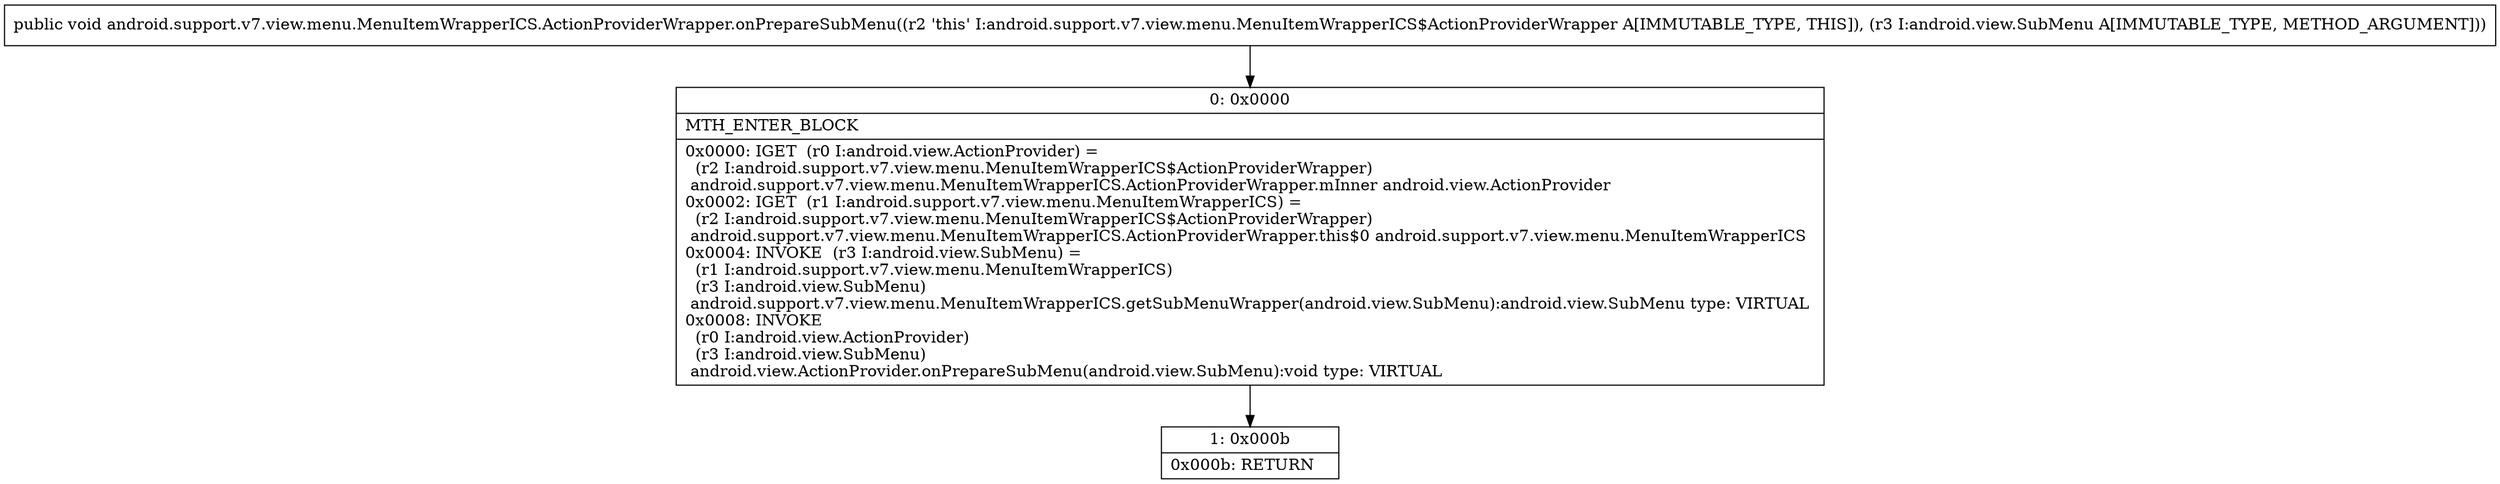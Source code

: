 digraph "CFG forandroid.support.v7.view.menu.MenuItemWrapperICS.ActionProviderWrapper.onPrepareSubMenu(Landroid\/view\/SubMenu;)V" {
Node_0 [shape=record,label="{0\:\ 0x0000|MTH_ENTER_BLOCK\l|0x0000: IGET  (r0 I:android.view.ActionProvider) = \l  (r2 I:android.support.v7.view.menu.MenuItemWrapperICS$ActionProviderWrapper)\l android.support.v7.view.menu.MenuItemWrapperICS.ActionProviderWrapper.mInner android.view.ActionProvider \l0x0002: IGET  (r1 I:android.support.v7.view.menu.MenuItemWrapperICS) = \l  (r2 I:android.support.v7.view.menu.MenuItemWrapperICS$ActionProviderWrapper)\l android.support.v7.view.menu.MenuItemWrapperICS.ActionProviderWrapper.this$0 android.support.v7.view.menu.MenuItemWrapperICS \l0x0004: INVOKE  (r3 I:android.view.SubMenu) = \l  (r1 I:android.support.v7.view.menu.MenuItemWrapperICS)\l  (r3 I:android.view.SubMenu)\l android.support.v7.view.menu.MenuItemWrapperICS.getSubMenuWrapper(android.view.SubMenu):android.view.SubMenu type: VIRTUAL \l0x0008: INVOKE  \l  (r0 I:android.view.ActionProvider)\l  (r3 I:android.view.SubMenu)\l android.view.ActionProvider.onPrepareSubMenu(android.view.SubMenu):void type: VIRTUAL \l}"];
Node_1 [shape=record,label="{1\:\ 0x000b|0x000b: RETURN   \l}"];
MethodNode[shape=record,label="{public void android.support.v7.view.menu.MenuItemWrapperICS.ActionProviderWrapper.onPrepareSubMenu((r2 'this' I:android.support.v7.view.menu.MenuItemWrapperICS$ActionProviderWrapper A[IMMUTABLE_TYPE, THIS]), (r3 I:android.view.SubMenu A[IMMUTABLE_TYPE, METHOD_ARGUMENT])) }"];
MethodNode -> Node_0;
Node_0 -> Node_1;
}

